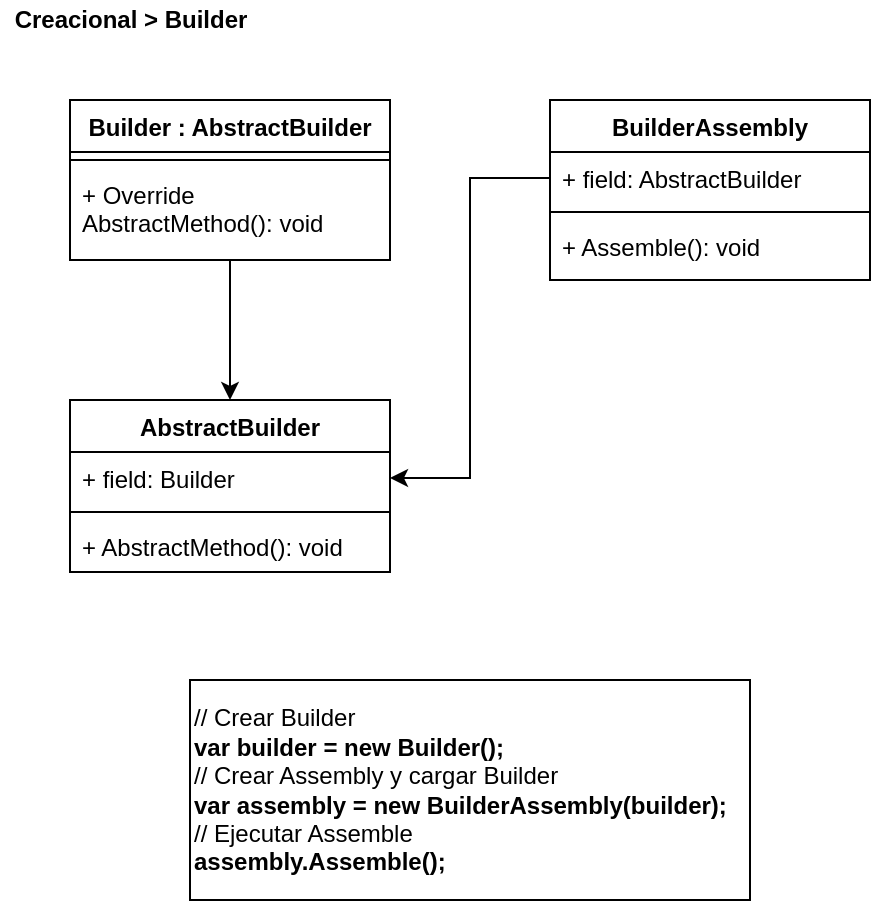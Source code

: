<mxfile version="12.9.13" type="device"><diagram id="2dO6k6mJ6DyXyBbT0Y1m" name="Page-1"><mxGraphModel dx="1422" dy="762" grid="1" gridSize="10" guides="1" tooltips="1" connect="1" arrows="1" fold="1" page="1" pageScale="1" pageWidth="827" pageHeight="1169" math="0" shadow="0"><root><mxCell id="0"/><mxCell id="1" parent="0"/><mxCell id="jb3W8oWvL1DoOddfANbn-14" value="" style="edgeStyle=orthogonalEdgeStyle;rounded=0;orthogonalLoop=1;jettySize=auto;html=1;entryX=0.5;entryY=0;entryDx=0;entryDy=0;" parent="1" source="jb3W8oWvL1DoOddfANbn-5" target="jb3W8oWvL1DoOddfANbn-1" edge="1"><mxGeometry relative="1" as="geometry"><mxPoint x="120" y="276" as="targetPoint"/></mxGeometry></mxCell><mxCell id="jb3W8oWvL1DoOddfANbn-5" value="Builder : AbstractBuilder" style="swimlane;fontStyle=1;align=center;verticalAlign=top;childLayout=stackLayout;horizontal=1;startSize=26;horizontalStack=0;resizeParent=1;resizeParentMax=0;resizeLast=0;collapsible=1;marginBottom=0;labelBackgroundColor=#ffffff;" parent="1" vertex="1"><mxGeometry x="40" y="50" width="160" height="80" as="geometry"/></mxCell><mxCell id="jb3W8oWvL1DoOddfANbn-7" value="" style="line;strokeWidth=1;align=left;verticalAlign=middle;spacingTop=-1;spacingLeft=3;spacingRight=3;rotatable=0;labelPosition=right;points=[];portConstraint=eastwest;" parent="jb3W8oWvL1DoOddfANbn-5" vertex="1"><mxGeometry y="26" width="160" height="8" as="geometry"/></mxCell><mxCell id="jb3W8oWvL1DoOddfANbn-8" value="+ Override AbstractMethod(): void" style="text;align=left;verticalAlign=top;spacingLeft=4;spacingRight=4;overflow=hidden;rotatable=0;points=[[0,0.5],[1,0.5]];portConstraint=eastwest;whiteSpace=wrap;" parent="jb3W8oWvL1DoOddfANbn-5" vertex="1"><mxGeometry y="34" width="160" height="46" as="geometry"/></mxCell><mxCell id="jb3W8oWvL1DoOddfANbn-15" value="BuilderAssembly" style="swimlane;fontStyle=1;align=center;verticalAlign=top;childLayout=stackLayout;horizontal=1;startSize=26;horizontalStack=0;resizeParent=1;resizeParentMax=0;resizeLast=0;collapsible=1;marginBottom=0;labelBackgroundColor=#FFFFFF;" parent="1" vertex="1"><mxGeometry x="280" y="50" width="160" height="90" as="geometry"/></mxCell><mxCell id="jb3W8oWvL1DoOddfANbn-18" value="+ field: AbstractBuilder" style="text;align=left;verticalAlign=top;spacingLeft=4;spacingRight=4;overflow=hidden;rotatable=0;points=[[0,0.5],[1,0.5]];portConstraint=eastwest;labelBackgroundColor=none;" parent="jb3W8oWvL1DoOddfANbn-15" vertex="1"><mxGeometry y="26" width="160" height="26" as="geometry"/></mxCell><mxCell id="jb3W8oWvL1DoOddfANbn-16" value="" style="line;strokeWidth=1;align=left;verticalAlign=middle;spacingTop=-1;spacingLeft=3;spacingRight=3;rotatable=0;labelPosition=right;points=[];portConstraint=eastwest;" parent="jb3W8oWvL1DoOddfANbn-15" vertex="1"><mxGeometry y="52" width="160" height="8" as="geometry"/></mxCell><mxCell id="jb3W8oWvL1DoOddfANbn-17" value="+ Assemble(): void" style="text;align=left;verticalAlign=top;spacingLeft=4;spacingRight=4;overflow=hidden;rotatable=0;points=[[0,0.5],[1,0.5]];portConstraint=eastwest;whiteSpace=wrap;labelBackgroundColor=none;" parent="jb3W8oWvL1DoOddfANbn-15" vertex="1"><mxGeometry y="60" width="160" height="30" as="geometry"/></mxCell><mxCell id="jb3W8oWvL1DoOddfANbn-1" value="AbstractBuilder" style="swimlane;fontStyle=1;align=center;verticalAlign=top;childLayout=stackLayout;horizontal=1;startSize=26;horizontalStack=0;resizeParent=1;resizeParentMax=0;resizeLast=0;collapsible=1;marginBottom=0;labelBackgroundColor=#ffffff;" parent="1" vertex="1"><mxGeometry x="40" y="200" width="160" height="86" as="geometry"/></mxCell><mxCell id="jb3W8oWvL1DoOddfANbn-2" value="+ field: Builder" style="text;align=left;verticalAlign=top;spacingLeft=4;spacingRight=4;overflow=hidden;rotatable=0;points=[[0,0.5],[1,0.5]];portConstraint=eastwest;" parent="jb3W8oWvL1DoOddfANbn-1" vertex="1"><mxGeometry y="26" width="160" height="26" as="geometry"/></mxCell><mxCell id="jb3W8oWvL1DoOddfANbn-3" value="" style="line;strokeWidth=1;align=left;verticalAlign=middle;spacingTop=-1;spacingLeft=3;spacingRight=3;rotatable=0;labelPosition=right;points=[];portConstraint=eastwest;" parent="jb3W8oWvL1DoOddfANbn-1" vertex="1"><mxGeometry y="52" width="160" height="8" as="geometry"/></mxCell><mxCell id="jb3W8oWvL1DoOddfANbn-4" value="+ AbstractMethod(): void" style="text;align=left;verticalAlign=top;spacingLeft=4;spacingRight=4;overflow=hidden;rotatable=0;points=[[0,0.5],[1,0.5]];portConstraint=eastwest;" parent="jb3W8oWvL1DoOddfANbn-1" vertex="1"><mxGeometry y="60" width="160" height="26" as="geometry"/></mxCell><mxCell id="jb3W8oWvL1DoOddfANbn-20" style="edgeStyle=orthogonalEdgeStyle;rounded=0;orthogonalLoop=1;jettySize=auto;html=1;exitX=0;exitY=0.5;exitDx=0;exitDy=0;entryX=1;entryY=0.5;entryDx=0;entryDy=0;" parent="1" source="jb3W8oWvL1DoOddfANbn-18" target="jb3W8oWvL1DoOddfANbn-2" edge="1"><mxGeometry relative="1" as="geometry"/></mxCell><mxCell id="jb3W8oWvL1DoOddfANbn-21" value="&lt;span&gt;// Crear Builder&lt;br&gt;&lt;b&gt;var builder = new Builder();&lt;/b&gt;&lt;br&gt;&lt;/span&gt;// Crear Assembly y cargar Builder&lt;br&gt;&lt;span&gt;&lt;b&gt;var assembly = new BuilderAssembly(builder);&lt;/b&gt;&lt;br&gt;&lt;/span&gt;// Ejecutar Assemble&lt;br&gt;&lt;span&gt;&lt;b&gt;assembly.Assemble();&lt;/b&gt;&lt;/span&gt;" style="rounded=0;whiteSpace=wrap;html=1;align=left;labelBackgroundColor=#ffffff;" parent="1" vertex="1"><mxGeometry x="100" y="340" width="280" height="110" as="geometry"/></mxCell><mxCell id="_gdt-Ls8ZpUdM3LCKQaS-1" value="&lt;b&gt;Creacional &amp;gt; Builder&lt;/b&gt;" style="text;html=1;align=center;verticalAlign=middle;resizable=0;points=[];autosize=1;" vertex="1" parent="1"><mxGeometry x="5" width="130" height="20" as="geometry"/></mxCell></root></mxGraphModel></diagram></mxfile>